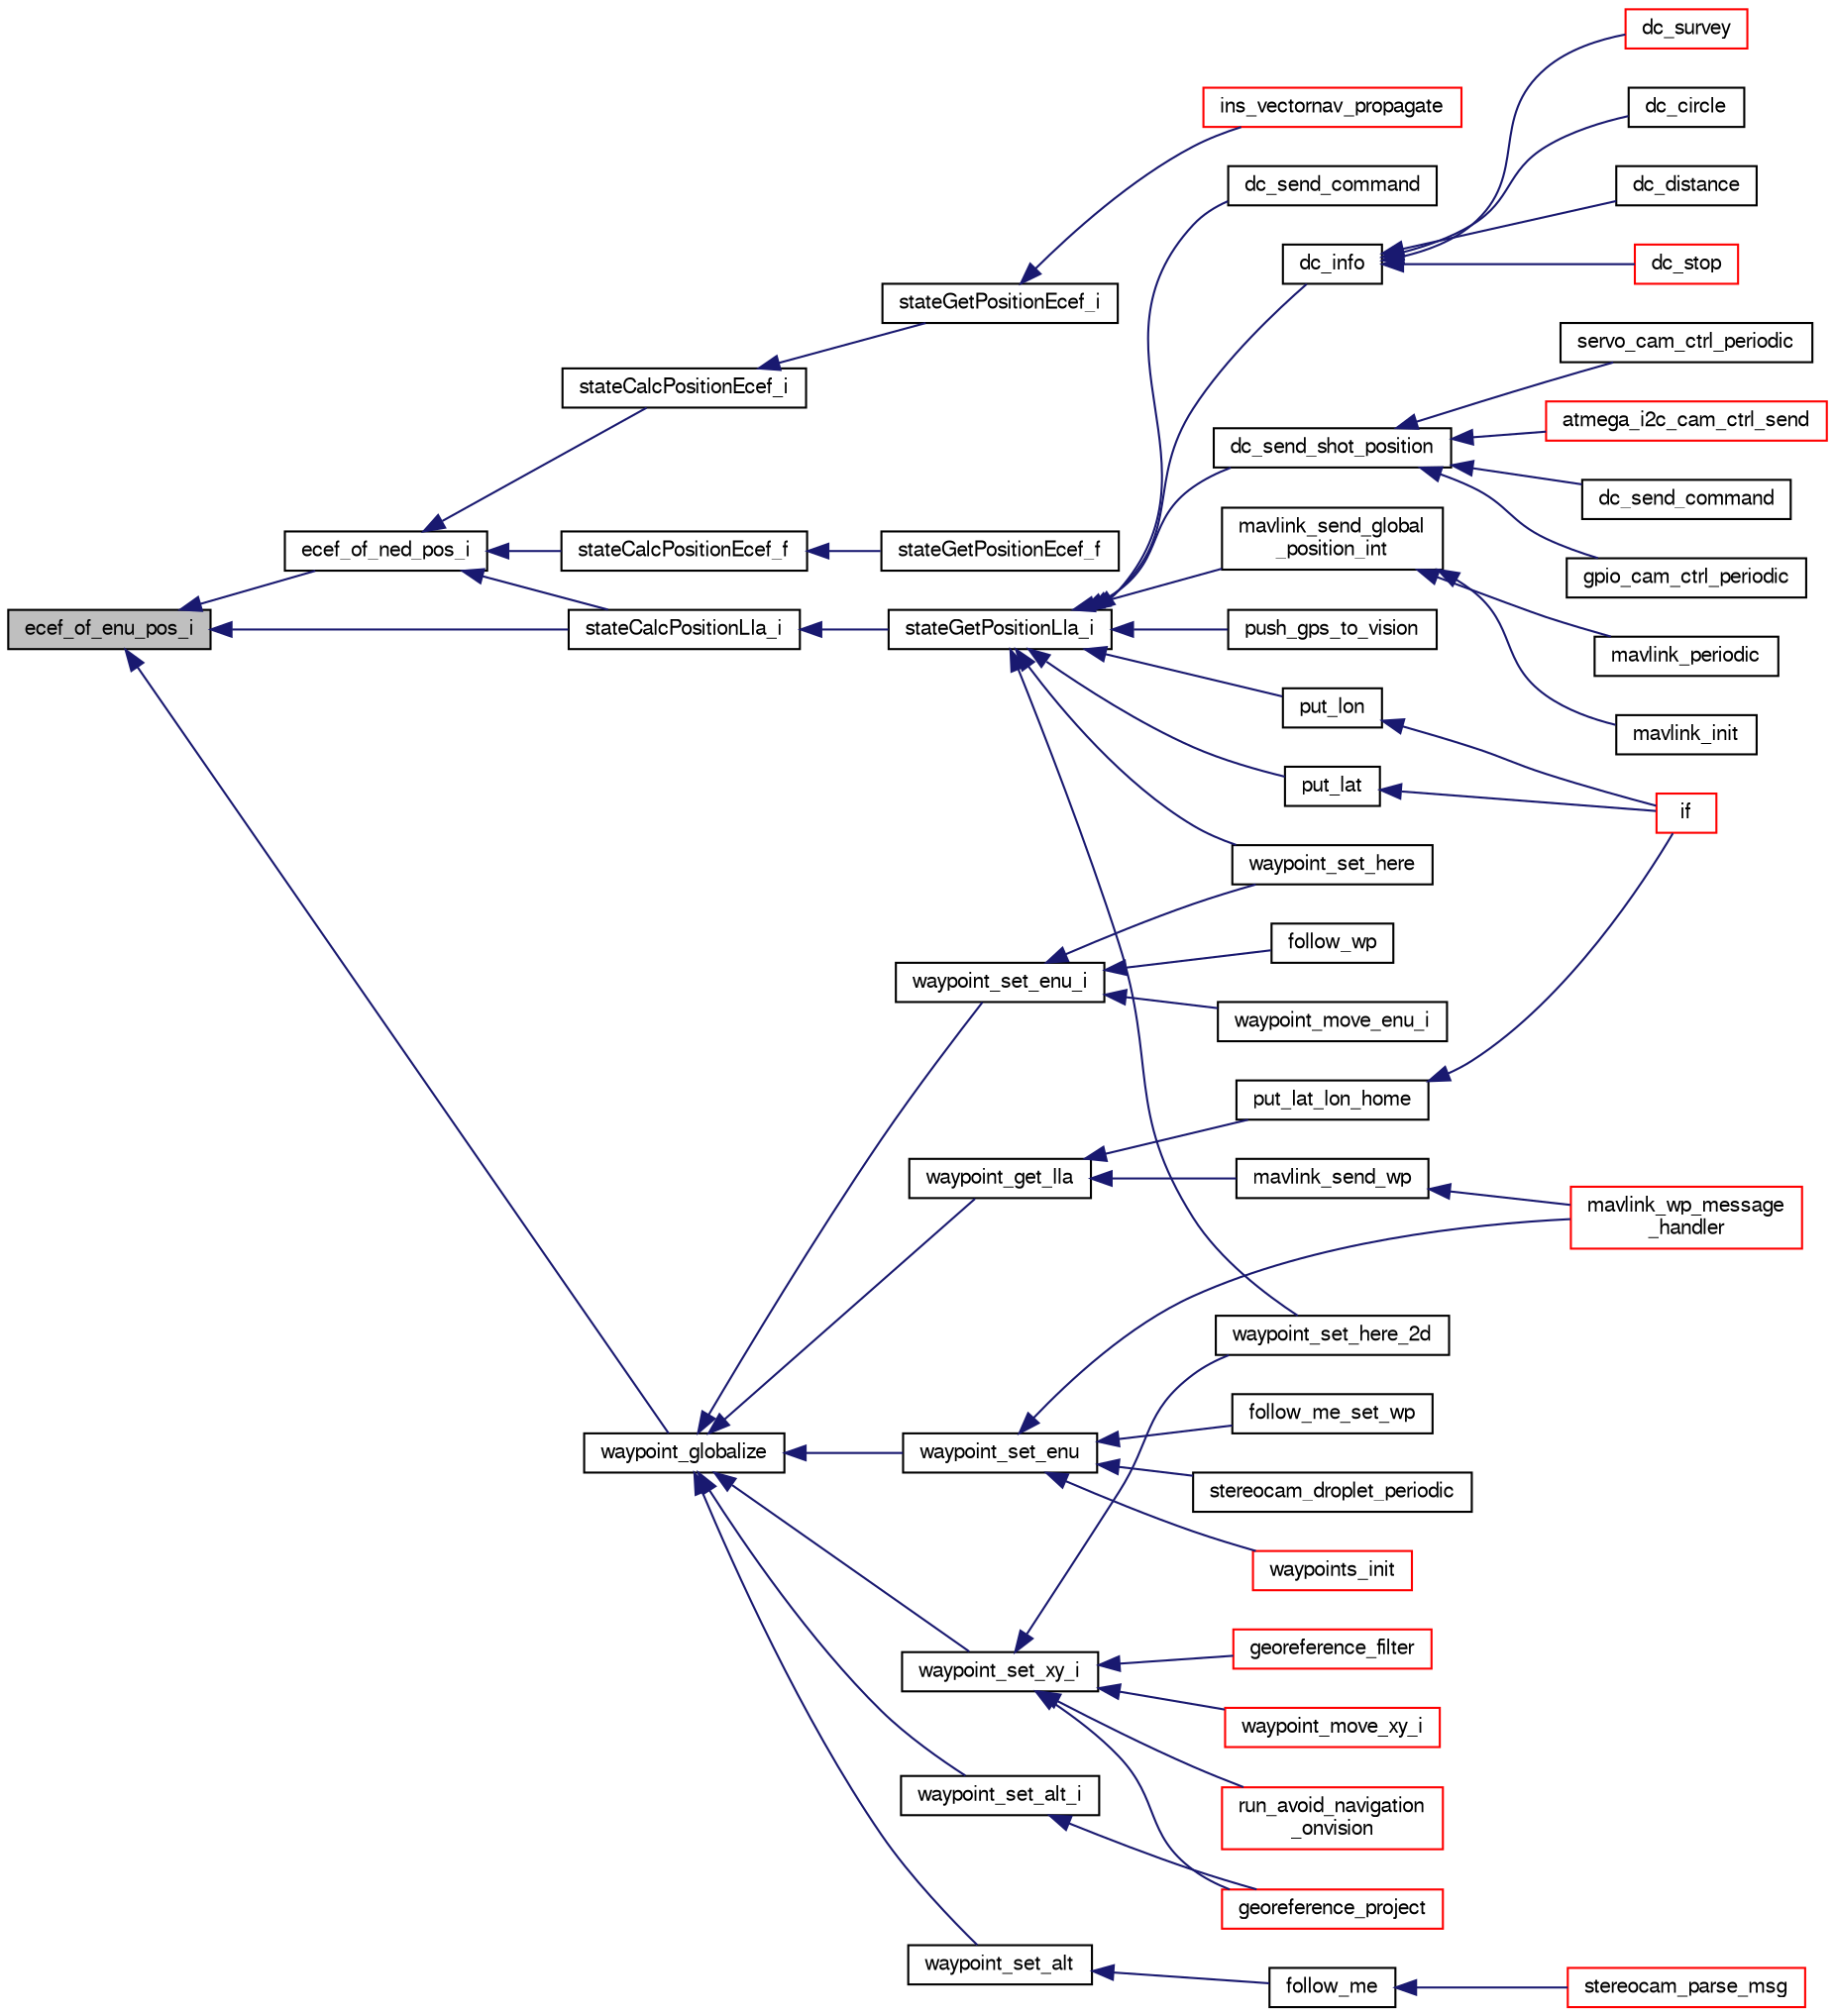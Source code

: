 digraph "ecef_of_enu_pos_i"
{
  edge [fontname="FreeSans",fontsize="10",labelfontname="FreeSans",labelfontsize="10"];
  node [fontname="FreeSans",fontsize="10",shape=record];
  rankdir="LR";
  Node1 [label="ecef_of_enu_pos_i",height=0.2,width=0.4,color="black", fillcolor="grey75", style="filled", fontcolor="black"];
  Node1 -> Node2 [dir="back",color="midnightblue",fontsize="10",style="solid",fontname="FreeSans"];
  Node2 [label="ecef_of_ned_pos_i",height=0.2,width=0.4,color="black", fillcolor="white", style="filled",URL="$group__math__geodetic__int.html#gaf92579b72a2adb1aaac73fae89553fca",tooltip="Convert a local NED position to ECEF. "];
  Node2 -> Node3 [dir="back",color="midnightblue",fontsize="10",style="solid",fontname="FreeSans"];
  Node3 [label="stateCalcPositionEcef_i",height=0.2,width=0.4,color="black", fillcolor="white", style="filled",URL="$group__state__position.html#gab32ef3aae5246e773c9fd2817220dab3"];
  Node3 -> Node4 [dir="back",color="midnightblue",fontsize="10",style="solid",fontname="FreeSans"];
  Node4 [label="stateGetPositionEcef_i",height=0.2,width=0.4,color="black", fillcolor="white", style="filled",URL="$group__state__position.html#ga82afc52cbca54c85318ca480e4c9856f",tooltip="Get position in ECEF coordinates (int). "];
  Node4 -> Node5 [dir="back",color="midnightblue",fontsize="10",style="solid",fontname="FreeSans"];
  Node5 [label="ins_vectornav_propagate",height=0.2,width=0.4,color="red", fillcolor="white", style="filled",URL="$ins__vectornav_8h.html#a5e1e0a3cd2eead4dc89bec75e33e5618",tooltip="Propagate the received states into the vehicle state machine. "];
  Node2 -> Node6 [dir="back",color="midnightblue",fontsize="10",style="solid",fontname="FreeSans"];
  Node6 [label="stateCalcPositionLla_i",height=0.2,width=0.4,color="black", fillcolor="white", style="filled",URL="$group__state__position.html#gad0fedf046f198eace06305e56fc7a0f8",tooltip="Calculate LLA (int) from any other available representation. "];
  Node6 -> Node7 [dir="back",color="midnightblue",fontsize="10",style="solid",fontname="FreeSans"];
  Node7 [label="stateGetPositionLla_i",height=0.2,width=0.4,color="black", fillcolor="white", style="filled",URL="$group__state__position.html#ga99473409b740a26c0e2b9a5bd8e9defb",tooltip="Get position in LLA coordinates (int). "];
  Node7 -> Node8 [dir="back",color="midnightblue",fontsize="10",style="solid",fontname="FreeSans"];
  Node8 [label="dc_info",height=0.2,width=0.4,color="black", fillcolor="white", style="filled",URL="$dc_8h.html#ab4b5d12f3c9829a0f0e538496ad5c547",tooltip="Send an info message. "];
  Node8 -> Node9 [dir="back",color="midnightblue",fontsize="10",style="solid",fontname="FreeSans"];
  Node9 [label="dc_circle",height=0.2,width=0.4,color="black", fillcolor="white", style="filled",URL="$dc_8h.html#ac1d419ec639ffd43193ebcbd6e1131c0",tooltip="Sets the dc control in circle mode. "];
  Node8 -> Node10 [dir="back",color="midnightblue",fontsize="10",style="solid",fontname="FreeSans"];
  Node10 [label="dc_distance",height=0.2,width=0.4,color="black", fillcolor="white", style="filled",URL="$dc_8h.html#a9b9f345170fec78f561c6a7a74d1e6d3",tooltip="Sets the dc control in distance mode. "];
  Node8 -> Node11 [dir="back",color="midnightblue",fontsize="10",style="solid",fontname="FreeSans"];
  Node11 [label="dc_stop",height=0.2,width=0.4,color="red", fillcolor="white", style="filled",URL="$dc_8h.html#a47c625a53743f8ad41baaf54a6fcf144",tooltip="Stop dc control. "];
  Node8 -> Node12 [dir="back",color="midnightblue",fontsize="10",style="solid",fontname="FreeSans"];
  Node12 [label="dc_survey",height=0.2,width=0.4,color="red", fillcolor="white", style="filled",URL="$dc_8h.html#a2b50d2725b576697bde98a8bdb358093",tooltip="Sets the dc control in distance mode. "];
  Node7 -> Node13 [dir="back",color="midnightblue",fontsize="10",style="solid",fontname="FreeSans"];
  Node13 [label="dc_send_command",height=0.2,width=0.4,color="black", fillcolor="white", style="filled",URL="$uart__cam__ctrl_8c.html#a833f16388be36136f5d7d173200d5e95",tooltip="Send Command To Camera. "];
  Node7 -> Node14 [dir="back",color="midnightblue",fontsize="10",style="solid",fontname="FreeSans"];
  Node14 [label="dc_send_shot_position",height=0.2,width=0.4,color="black", fillcolor="white", style="filled",URL="$dc_8h.html#aaf0625fed2e489322c40c4b2a1904e9a",tooltip="Send Down the coordinates of where the photo was taken. "];
  Node14 -> Node15 [dir="back",color="midnightblue",fontsize="10",style="solid",fontname="FreeSans"];
  Node15 [label="atmega_i2c_cam_ctrl_send",height=0.2,width=0.4,color="red", fillcolor="white", style="filled",URL="$atmega__i2c__cam__ctrl_8h.html#ad7c06f4d1c398ba41252eb2e7ecd1a85"];
  Node14 -> Node16 [dir="back",color="midnightblue",fontsize="10",style="solid",fontname="FreeSans"];
  Node16 [label="dc_send_command",height=0.2,width=0.4,color="black", fillcolor="white", style="filled",URL="$gpio__cam__ctrl_8c.html#a833f16388be36136f5d7d173200d5e95",tooltip="Send Command To Camera. "];
  Node14 -> Node17 [dir="back",color="midnightblue",fontsize="10",style="solid",fontname="FreeSans"];
  Node17 [label="gpio_cam_ctrl_periodic",height=0.2,width=0.4,color="black", fillcolor="white", style="filled",URL="$gpio__cam__ctrl_8h.html#a9ea235d04c38558097d37bc2dacdef1e",tooltip="Periodic. "];
  Node14 -> Node18 [dir="back",color="midnightblue",fontsize="10",style="solid",fontname="FreeSans"];
  Node18 [label="servo_cam_ctrl_periodic",height=0.2,width=0.4,color="black", fillcolor="white", style="filled",URL="$servo__cam__ctrl_8h.html#a8fb28d260287fc333f4d1e110a68db27"];
  Node7 -> Node19 [dir="back",color="midnightblue",fontsize="10",style="solid",fontname="FreeSans"];
  Node19 [label="mavlink_send_global\l_position_int",height=0.2,width=0.4,color="black", fillcolor="white", style="filled",URL="$mavlink_8c.html#a69b29097db843b873c8b348c837cfd03"];
  Node19 -> Node20 [dir="back",color="midnightblue",fontsize="10",style="solid",fontname="FreeSans"];
  Node20 [label="mavlink_init",height=0.2,width=0.4,color="black", fillcolor="white", style="filled",URL="$mavlink_8h.html#acc676450794df9b4b50dc6b12995b7a1",tooltip="Module functions. "];
  Node19 -> Node21 [dir="back",color="midnightblue",fontsize="10",style="solid",fontname="FreeSans"];
  Node21 [label="mavlink_periodic",height=0.2,width=0.4,color="black", fillcolor="white", style="filled",URL="$mavlink_8h.html#a45dcaed78c022158e7dcfb92813f191c",tooltip="Periodic MAVLink calls. "];
  Node7 -> Node22 [dir="back",color="midnightblue",fontsize="10",style="solid",fontname="FreeSans"];
  Node22 [label="push_gps_to_vision",height=0.2,width=0.4,color="black", fillcolor="white", style="filled",URL="$exif__module_8h.html#a91b0ae74e7e4da70fb5021ff6aacd6f0"];
  Node7 -> Node23 [dir="back",color="midnightblue",fontsize="10",style="solid",fontname="FreeSans"];
  Node23 [label="put_lat",height=0.2,width=0.4,color="black", fillcolor="white", style="filled",URL="$e__identification__fr_8c.html#abe4d49e345383266eb45de2d01dc9998"];
  Node23 -> Node24 [dir="back",color="midnightblue",fontsize="10",style="solid",fontname="FreeSans"];
  Node24 [label="if",height=0.2,width=0.4,color="red", fillcolor="white", style="filled",URL="$e__identification__fr_8c.html#a92cffae21318c1d983c63f3afa2a8d87"];
  Node7 -> Node25 [dir="back",color="midnightblue",fontsize="10",style="solid",fontname="FreeSans"];
  Node25 [label="put_lon",height=0.2,width=0.4,color="black", fillcolor="white", style="filled",URL="$e__identification__fr_8c.html#a58d75f9f286ae788eb5a93131c69b9cf"];
  Node25 -> Node24 [dir="back",color="midnightblue",fontsize="10",style="solid",fontname="FreeSans"];
  Node7 -> Node26 [dir="back",color="midnightblue",fontsize="10",style="solid",fontname="FreeSans"];
  Node26 [label="waypoint_set_here",height=0.2,width=0.4,color="black", fillcolor="white", style="filled",URL="$nav_2waypoints_8h.html#a6c641b78233fd2eaf42e8e9044e789e5",tooltip="set waypoint to current location and altitude "];
  Node7 -> Node27 [dir="back",color="midnightblue",fontsize="10",style="solid",fontname="FreeSans"];
  Node27 [label="waypoint_set_here_2d",height=0.2,width=0.4,color="black", fillcolor="white", style="filled",URL="$nav_2waypoints_8h.html#a28dd523c6d75fb36ce3ffec86a6e096c",tooltip="set waypoint to current horizontal location without modifying altitude "];
  Node2 -> Node28 [dir="back",color="midnightblue",fontsize="10",style="solid",fontname="FreeSans"];
  Node28 [label="stateCalcPositionEcef_f",height=0.2,width=0.4,color="black", fillcolor="white", style="filled",URL="$group__state__position.html#ga8d51d94f0e5c5733d215eb307ef4846e"];
  Node28 -> Node29 [dir="back",color="midnightblue",fontsize="10",style="solid",fontname="FreeSans"];
  Node29 [label="stateGetPositionEcef_f",height=0.2,width=0.4,color="black", fillcolor="white", style="filled",URL="$group__state__position.html#gabc6da063ed27f46a4ae3d03c4722ad65",tooltip="Get position in ECEF coordinates (float). "];
  Node1 -> Node6 [dir="back",color="midnightblue",fontsize="10",style="solid",fontname="FreeSans"];
  Node1 -> Node30 [dir="back",color="midnightblue",fontsize="10",style="solid",fontname="FreeSans"];
  Node30 [label="waypoint_globalize",height=0.2,width=0.4,color="black", fillcolor="white", style="filled",URL="$nav_2waypoints_8h.html#a10acece8582506367e9e9df3694bf31b",tooltip="update global LLA coordinates from its ENU coordinates "];
  Node30 -> Node31 [dir="back",color="midnightblue",fontsize="10",style="solid",fontname="FreeSans"];
  Node31 [label="waypoint_get_lla",height=0.2,width=0.4,color="black", fillcolor="white", style="filled",URL="$nav_2waypoints_8h.html#a2ed9112b04893275873729d03176f490",tooltip="Get LLA coordinates of waypoint. "];
  Node31 -> Node32 [dir="back",color="midnightblue",fontsize="10",style="solid",fontname="FreeSans"];
  Node32 [label="mavlink_send_wp",height=0.2,width=0.4,color="black", fillcolor="white", style="filled",URL="$datalink_2missionlib_2waypoints_8c.html#a21891c55017fec0be57dc9e4e3ee73a7"];
  Node32 -> Node33 [dir="back",color="midnightblue",fontsize="10",style="solid",fontname="FreeSans"];
  Node33 [label="mavlink_wp_message\l_handler",height=0.2,width=0.4,color="red", fillcolor="white", style="filled",URL="$datalink_2missionlib_2waypoints_8h.html#a632dcb46c33f5cf3726652ee477ff9bc"];
  Node31 -> Node34 [dir="back",color="midnightblue",fontsize="10",style="solid",fontname="FreeSans"];
  Node34 [label="put_lat_lon_home",height=0.2,width=0.4,color="black", fillcolor="white", style="filled",URL="$e__identification__fr_8c.html#ab86f66c5c2a551aabe930fff3a5120d3"];
  Node34 -> Node24 [dir="back",color="midnightblue",fontsize="10",style="solid",fontname="FreeSans"];
  Node30 -> Node35 [dir="back",color="midnightblue",fontsize="10",style="solid",fontname="FreeSans"];
  Node35 [label="waypoint_set_alt",height=0.2,width=0.4,color="black", fillcolor="white", style="filled",URL="$nav_2waypoints_8h.html#af3ed05c8671f668d9b6ef54d13d9c8b7",tooltip="Set altitude of waypoint in meters (above reference) "];
  Node35 -> Node36 [dir="back",color="midnightblue",fontsize="10",style="solid",fontname="FreeSans"];
  Node36 [label="follow_me",height=0.2,width=0.4,color="black", fillcolor="white", style="filled",URL="$stereocam_2stereocam__follow__me_2follow__me_8h.html#a86b645981e64487edee42fa1bf3bc848"];
  Node36 -> Node37 [dir="back",color="midnightblue",fontsize="10",style="solid",fontname="FreeSans"];
  Node37 [label="stereocam_parse_msg",height=0.2,width=0.4,color="red", fillcolor="white", style="filled",URL="$stereocam_8c.html#a94fa0136a9ee836602da3816c515ed1f"];
  Node30 -> Node38 [dir="back",color="midnightblue",fontsize="10",style="solid",fontname="FreeSans"];
  Node38 [label="waypoint_set_alt_i",height=0.2,width=0.4,color="black", fillcolor="white", style="filled",URL="$nav_2waypoints_8h.html#aecc0b78adf0a0c13f31298dc4d17b9f6"];
  Node38 -> Node39 [dir="back",color="midnightblue",fontsize="10",style="solid",fontname="FreeSans"];
  Node39 [label="georeference_project",height=0.2,width=0.4,color="red", fillcolor="white", style="filled",URL="$cv__georeference_8h.html#a230ffda49b65d6b6963063af8ab73e00"];
  Node30 -> Node40 [dir="back",color="midnightblue",fontsize="10",style="solid",fontname="FreeSans"];
  Node40 [label="waypoint_set_enu",height=0.2,width=0.4,color="black", fillcolor="white", style="filled",URL="$nav_2waypoints_8h.html#affb3b24527cc3e5342715d567fa245dc",tooltip="Set local ENU waypoint coordinates. "];
  Node40 -> Node41 [dir="back",color="midnightblue",fontsize="10",style="solid",fontname="FreeSans"];
  Node41 [label="follow_me_set_wp",height=0.2,width=0.4,color="black", fillcolor="white", style="filled",URL="$ctrl_2follow__me_8h.html#a7e5c2903825aa9815752b1fd8105dc15",tooltip="run function "];
  Node40 -> Node33 [dir="back",color="midnightblue",fontsize="10",style="solid",fontname="FreeSans"];
  Node40 -> Node42 [dir="back",color="midnightblue",fontsize="10",style="solid",fontname="FreeSans"];
  Node42 [label="stereocam_droplet_periodic",height=0.2,width=0.4,color="black", fillcolor="white", style="filled",URL="$stereocam__droplet_8h.html#a304b77dceeec4285bad836b9bbced42d"];
  Node40 -> Node43 [dir="back",color="midnightblue",fontsize="10",style="solid",fontname="FreeSans"];
  Node43 [label="waypoints_init",height=0.2,width=0.4,color="red", fillcolor="white", style="filled",URL="$nav_2waypoints_8h.html#a8d575cfbc187cac4cae8049873821e96",tooltip="initialize global and local waypoints "];
  Node30 -> Node44 [dir="back",color="midnightblue",fontsize="10",style="solid",fontname="FreeSans"];
  Node44 [label="waypoint_set_enu_i",height=0.2,width=0.4,color="black", fillcolor="white", style="filled",URL="$nav_2waypoints_8h.html#ac19d9c02f3d8c3b69cee759560317ea4"];
  Node44 -> Node45 [dir="back",color="midnightblue",fontsize="10",style="solid",fontname="FreeSans"];
  Node45 [label="follow_wp",height=0.2,width=0.4,color="black", fillcolor="white", style="filled",URL="$follow_8h.html#a193d671739e35bbb235456cb3b65e9ff"];
  Node44 -> Node46 [dir="back",color="midnightblue",fontsize="10",style="solid",fontname="FreeSans"];
  Node46 [label="waypoint_move_enu_i",height=0.2,width=0.4,color="black", fillcolor="white", style="filled",URL="$nav_2waypoints_8h.html#aa759c25e1ecc60cc27a614e366ab05a4"];
  Node44 -> Node26 [dir="back",color="midnightblue",fontsize="10",style="solid",fontname="FreeSans"];
  Node30 -> Node47 [dir="back",color="midnightblue",fontsize="10",style="solid",fontname="FreeSans"];
  Node47 [label="waypoint_set_xy_i",height=0.2,width=0.4,color="black", fillcolor="white", style="filled",URL="$nav_2waypoints_8h.html#a6458406c3ff4259882fa0b93991f3c1e",tooltip="Set only local XY coordinates of waypoint without update altitude. "];
  Node47 -> Node48 [dir="back",color="midnightblue",fontsize="10",style="solid",fontname="FreeSans"];
  Node48 [label="georeference_filter",height=0.2,width=0.4,color="red", fillcolor="white", style="filled",URL="$cv__georeference_8h.html#a551f2542023388240a3573ca7e223aec"];
  Node47 -> Node39 [dir="back",color="midnightblue",fontsize="10",style="solid",fontname="FreeSans"];
  Node47 -> Node49 [dir="back",color="midnightblue",fontsize="10",style="solid",fontname="FreeSans"];
  Node49 [label="run_avoid_navigation\l_onvision",height=0.2,width=0.4,color="red", fillcolor="white", style="filled",URL="$avoid__navigation_8h.html#afbb250f65364e84c51f0df86da67eb05"];
  Node47 -> Node50 [dir="back",color="midnightblue",fontsize="10",style="solid",fontname="FreeSans"];
  Node50 [label="waypoint_move_xy_i",height=0.2,width=0.4,color="red", fillcolor="white", style="filled",URL="$nav_2waypoints_8h.html#a41c11ce8ceec9d5d0e4062c7040afcb5"];
  Node47 -> Node27 [dir="back",color="midnightblue",fontsize="10",style="solid",fontname="FreeSans"];
}
